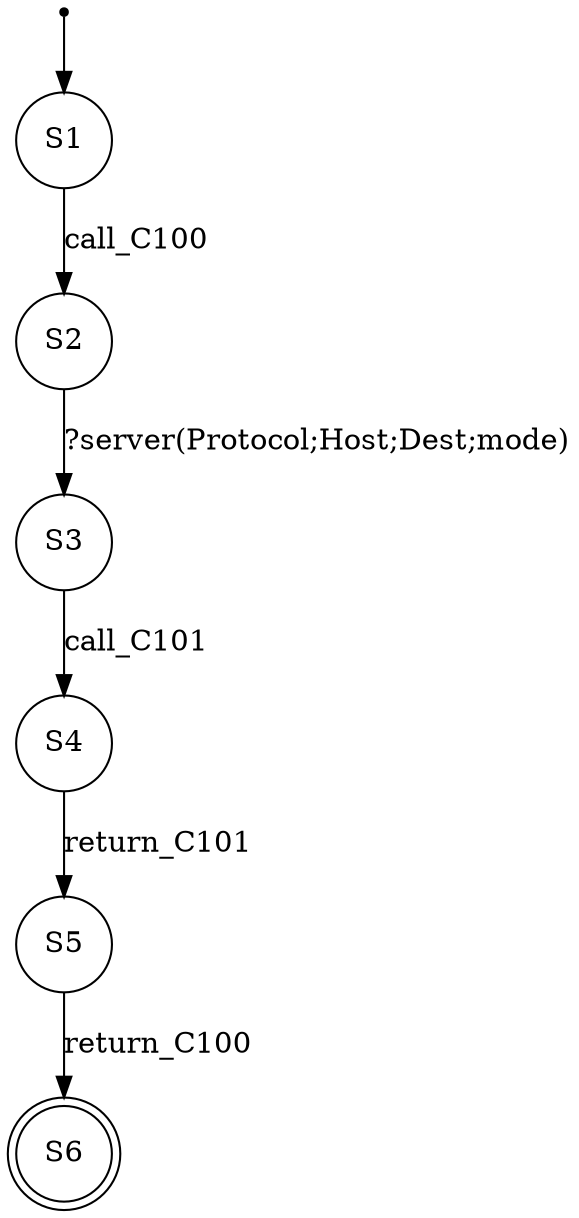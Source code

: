 digraph LTS {
S00[shape=point]
S1[label=S1,shape=circle];
S2[label=S2,shape=circle];
S3[label=S3,shape=circle];
S4[label=S4,shape=circle];
S5[label=S5,shape=circle];
S6[label=S6,shape=doublecircle];
S00 -> S1
S1 -> S2[label ="call_C100"];
S2 -> S3[label ="?server(Protocol;Host;Dest;mode)"];
S3 -> S4[label ="call_C101"];
S4 -> S5[label ="return_C101"];
S5 -> S6[label ="return_C100"];
}
